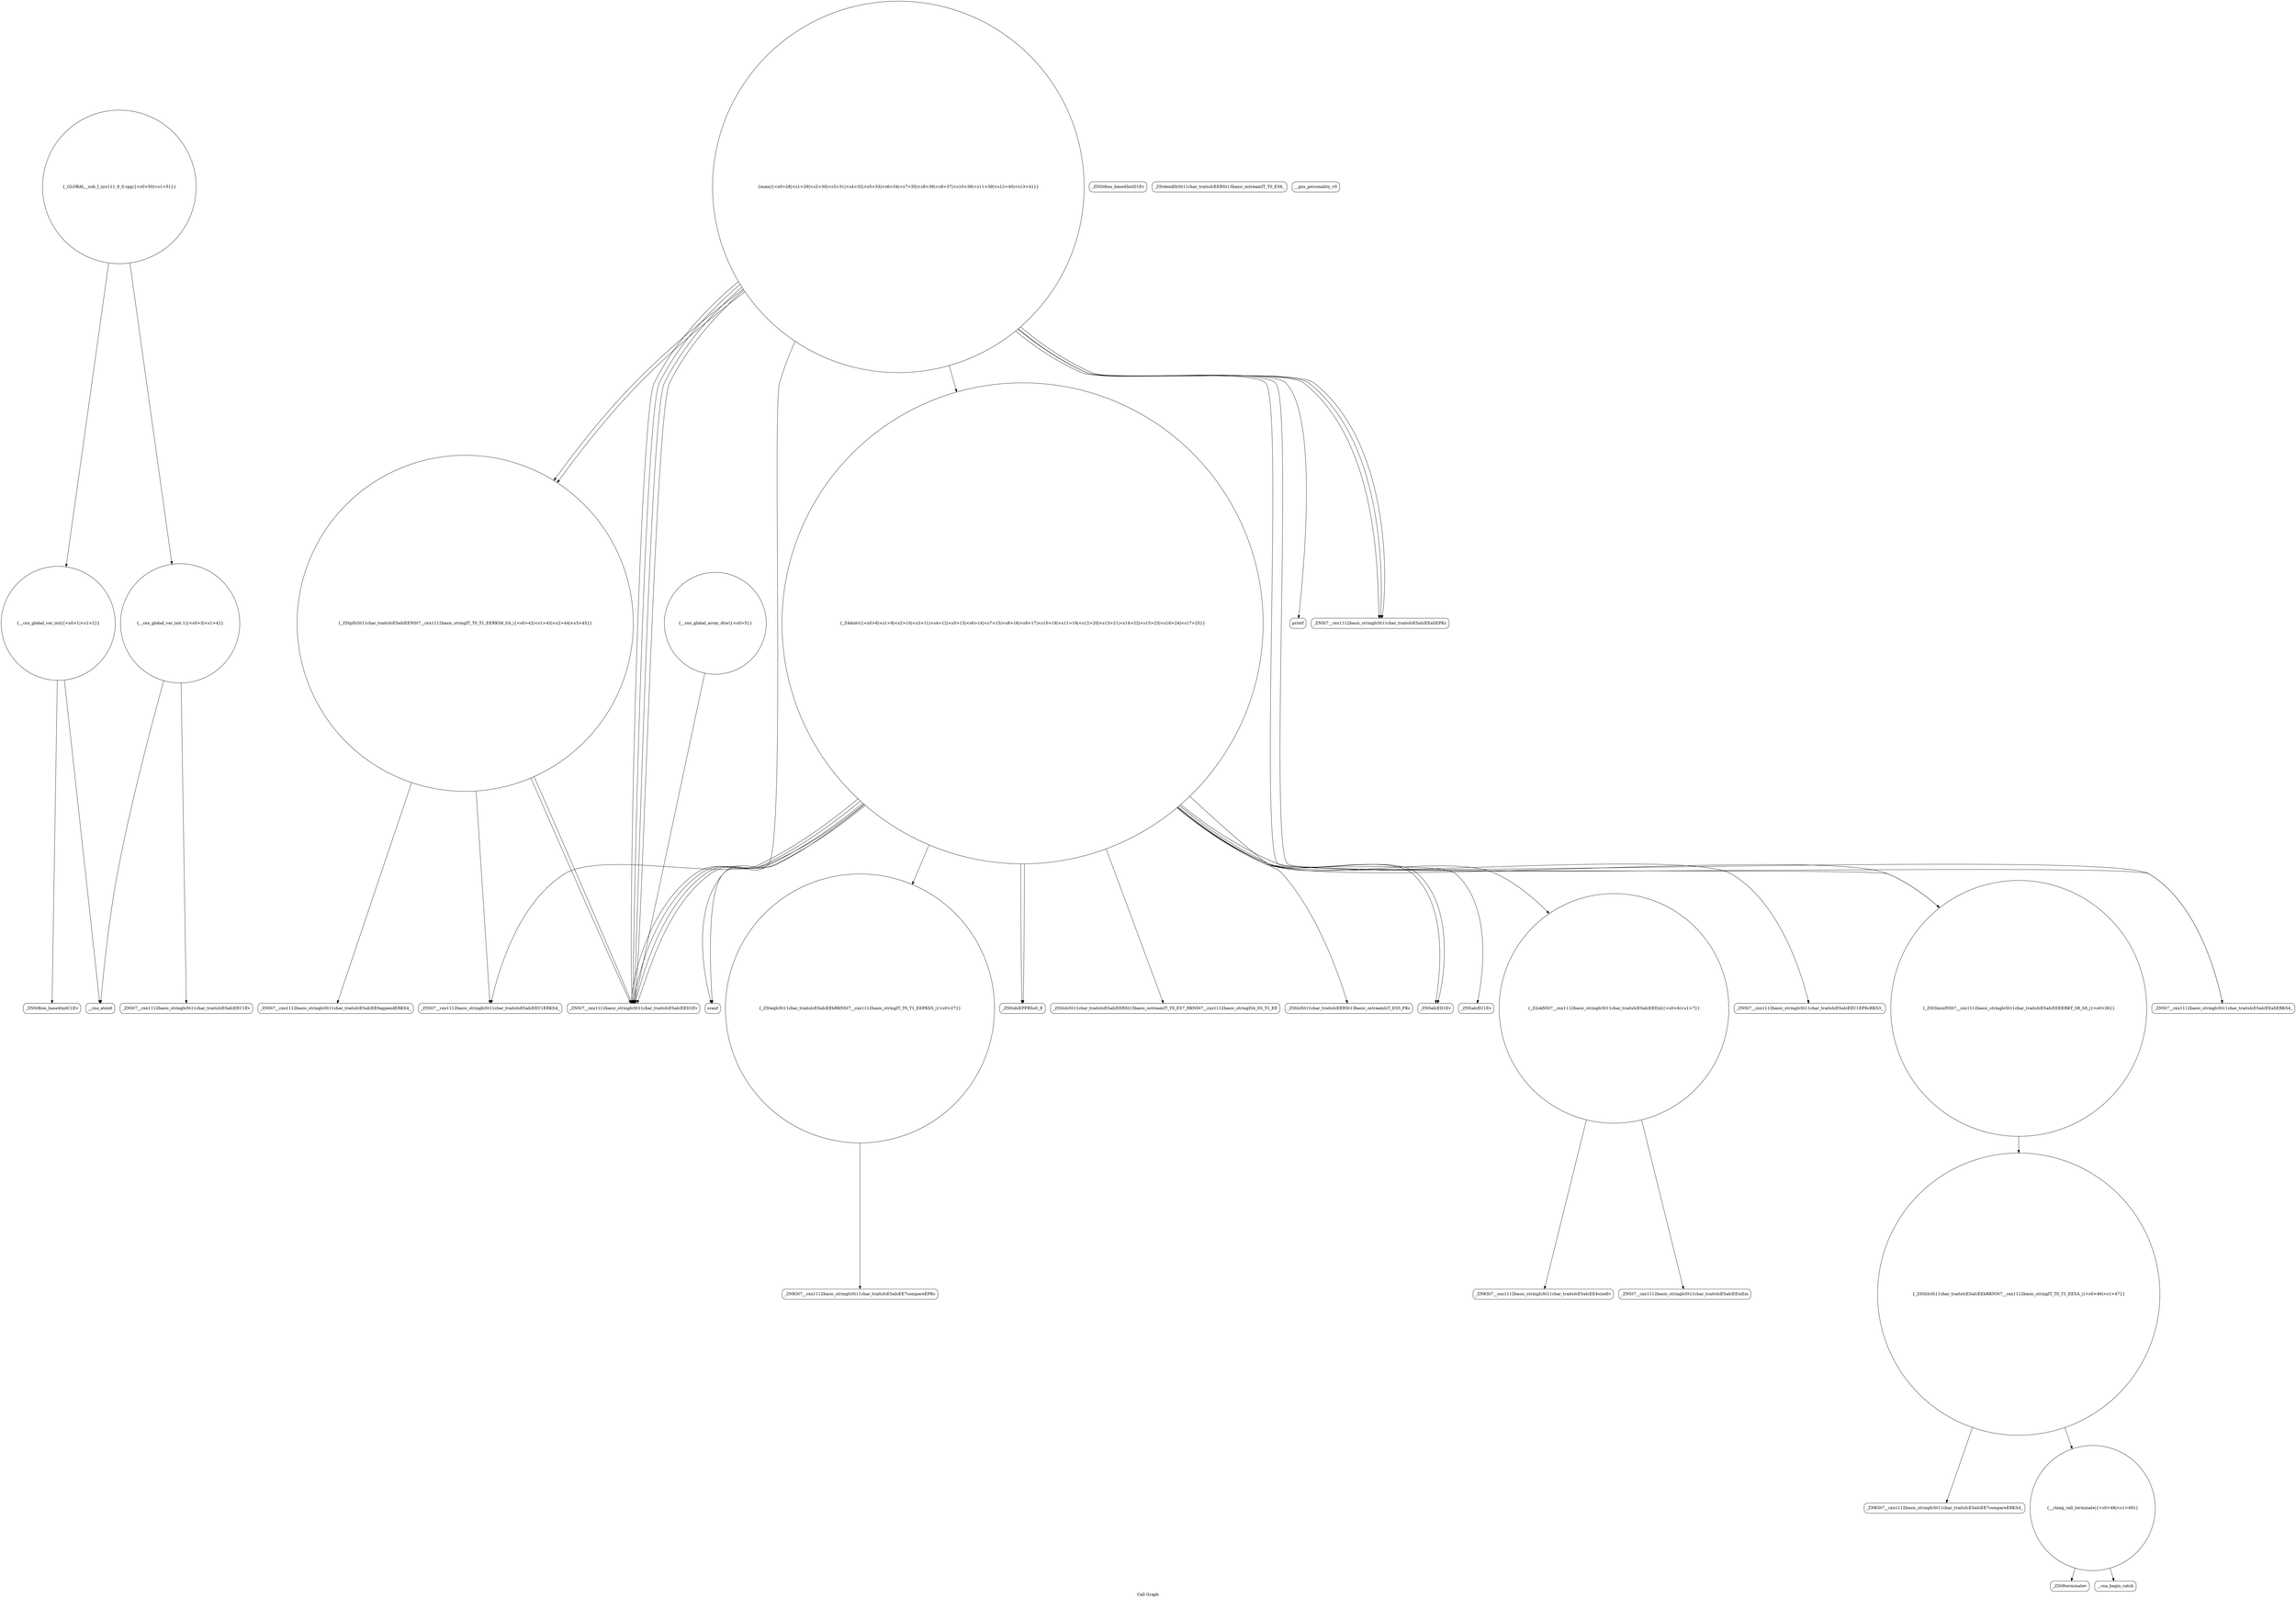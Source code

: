 digraph "Call Graph" {
	label="Call Graph";

	Node0x562676fa0870 [shape=record,shape=circle,label="{__cxx_global_var_init|{<s0>1|<s1>2}}"];
	Node0x562676fa0870:s0 -> Node0x562676fa0d00[color=black];
	Node0x562676fa0870:s1 -> Node0x562676fa0e00[color=black];
	Node0x562676fa1980 [shape=record,shape=Mrecord,label="{_ZNSt7__cxx1112basic_stringIcSt11char_traitsIcESaIcEEaSEPKc}"];
	Node0x562676fa1000 [shape=record,shape=Mrecord,label="{_ZNSt7__cxx1112basic_stringIcSt11char_traitsIcESaIcEED1Ev}"];
	Node0x562676fa1d00 [shape=record,shape=Mrecord,label="{_ZSt9terminatev}"];
	Node0x562676fa1380 [shape=record,shape=Mrecord,label="{_ZNSt7__cxx1112basic_stringIcSt11char_traitsIcESaIcEEC1EPKcRKS3_}"];
	Node0x562676fa1700 [shape=record,shape=Mrecord,label="{_ZStlsISt11char_traitsIcEERSt13basic_ostreamIcT_ES5_PKc}"];
	Node0x562676fa0d80 [shape=record,shape=Mrecord,label="{_ZNSt8ios_base4InitD1Ev}"];
	Node0x562676fa1a80 [shape=record,shape=Mrecord,label="{printf}"];
	Node0x562676fa1100 [shape=record,shape=Mrecord,label="{_ZNKSt7__cxx1112basic_stringIcSt11char_traitsIcESaIcEE4sizeEv}"];
	Node0x562676fa1e00 [shape=record,shape=Mrecord,label="{_ZNSt7__cxx1112basic_stringIcSt11char_traitsIcESaIcEE6appendERKS4_}"];
	Node0x562676fa1480 [shape=record,shape=Mrecord,label="{_ZNSaIcED1Ev}"];
	Node0x562676fa1800 [shape=record,shape=Mrecord,label="{_ZSt4endlIcSt11char_traitsIcEERSt13basic_ostreamIT_T0_ES6_}"];
	Node0x562676fa0e80 [shape=record,shape=circle,label="{__cxx_global_var_init.1|{<s0>3|<s1>4}}"];
	Node0x562676fa0e80:s0 -> Node0x562676fa0f00[color=black];
	Node0x562676fa0e80:s1 -> Node0x562676fa0e00[color=black];
	Node0x562676fa1b80 [shape=record,shape=Mrecord,label="{_ZNKSt7__cxx1112basic_stringIcSt11char_traitsIcESaIcEE7compareERKS4_}"];
	Node0x562676fa1200 [shape=record,shape=circle,label="{_Z4doitv|{<s0>8|<s1>9|<s2>10|<s3>11|<s4>12|<s5>13|<s6>14|<s7>15|<s8>16|<s9>17|<s10>18|<s11>19|<s12>20|<s13>21|<s14>22|<s15>23|<s16>24|<s17>25}}"];
	Node0x562676fa1200:s0 -> Node0x562676fa1280[color=black];
	Node0x562676fa1200:s1 -> Node0x562676fa1300[color=black];
	Node0x562676fa1200:s2 -> Node0x562676fa1380[color=black];
	Node0x562676fa1200:s3 -> Node0x562676fa1480[color=black];
	Node0x562676fa1200:s4 -> Node0x562676fa1500[color=black];
	Node0x562676fa1200:s5 -> Node0x562676fa1080[color=black];
	Node0x562676fa1200:s6 -> Node0x562676fa1000[color=black];
	Node0x562676fa1200:s7 -> Node0x562676fa1580[color=black];
	Node0x562676fa1200:s8 -> Node0x562676fa1600[color=black];
	Node0x562676fa1200:s9 -> Node0x562676fa1480[color=black];
	Node0x562676fa1200:s10 -> Node0x562676fa1000[color=black];
	Node0x562676fa1200:s11 -> Node0x562676fa1680[color=black];
	Node0x562676fa1200:s12 -> Node0x562676fa1700[color=black];
	Node0x562676fa1200:s13 -> Node0x562676fa1780[color=black];
	Node0x562676fa1200:s14 -> Node0x562676fa1880[color=black];
	Node0x562676fa1200:s15 -> Node0x562676fa1780[color=black];
	Node0x562676fa1200:s16 -> Node0x562676fa1000[color=black];
	Node0x562676fa1200:s17 -> Node0x562676fa1000[color=black];
	Node0x562676fa1580 [shape=record,shape=circle,label="{_ZSt3minINSt7__cxx1112basic_stringIcSt11char_traitsIcESaIcEEEERKT_S8_S8_|{<s0>26}}"];
	Node0x562676fa1580:s0 -> Node0x562676fa1b00[color=black];
	Node0x562676fa1900 [shape=record,shape=circle,label="{main|{<s0>28|<s1>29|<s2>30|<s3>31|<s4>32|<s5>33|<s6>34|<s7>35|<s8>36|<s9>37|<s10>38|<s11>39|<s12>40|<s13>41}}"];
	Node0x562676fa1900:s0 -> Node0x562676fa1980[color=black];
	Node0x562676fa1900:s1 -> Node0x562676fa1980[color=black];
	Node0x562676fa1900:s2 -> Node0x562676fa1980[color=black];
	Node0x562676fa1900:s3 -> Node0x562676fa1a00[color=black];
	Node0x562676fa1900:s4 -> Node0x562676fa1a00[color=black];
	Node0x562676fa1900:s5 -> Node0x562676fa1580[color=black];
	Node0x562676fa1900:s6 -> Node0x562676fa1600[color=black];
	Node0x562676fa1900:s7 -> Node0x562676fa1000[color=black];
	Node0x562676fa1900:s8 -> Node0x562676fa1000[color=black];
	Node0x562676fa1900:s9 -> Node0x562676fa1000[color=black];
	Node0x562676fa1900:s10 -> Node0x562676fa1000[color=black];
	Node0x562676fa1900:s11 -> Node0x562676fa1280[color=black];
	Node0x562676fa1900:s12 -> Node0x562676fa1a80[color=black];
	Node0x562676fa1900:s13 -> Node0x562676fa1200[color=black];
	Node0x562676fa0f80 [shape=record,shape=circle,label="{__cxx_global_array_dtor|{<s0>5}}"];
	Node0x562676fa0f80:s0 -> Node0x562676fa1000[color=black];
	Node0x562676fa1c80 [shape=record,shape=Mrecord,label="{__cxa_begin_catch}"];
	Node0x562676fa1300 [shape=record,shape=Mrecord,label="{_ZNSaIcEC1Ev}"];
	Node0x562676fa1680 [shape=record,shape=circle,label="{_ZSteqIcSt11char_traitsIcESaIcEEbRKNSt7__cxx1112basic_stringIT_T0_T1_EEPKS5_|{<s0>27}}"];
	Node0x562676fa1680:s0 -> Node0x562676fa1d80[color=black];
	Node0x562676fa0d00 [shape=record,shape=Mrecord,label="{_ZNSt8ios_base4InitC1Ev}"];
	Node0x562676fa1a00 [shape=record,shape=circle,label="{_ZStplIcSt11char_traitsIcESaIcEENSt7__cxx1112basic_stringIT_T0_T1_EERKS8_SA_|{<s0>42|<s1>43|<s2>44|<s3>45}}"];
	Node0x562676fa1a00:s0 -> Node0x562676fa1500[color=black];
	Node0x562676fa1a00:s1 -> Node0x562676fa1e00[color=black];
	Node0x562676fa1a00:s2 -> Node0x562676fa1000[color=black];
	Node0x562676fa1a00:s3 -> Node0x562676fa1000[color=black];
	Node0x562676fa1080 [shape=record,shape=circle,label="{_Z2okNSt7__cxx1112basic_stringIcSt11char_traitsIcESaIcEEEiii|{<s0>6|<s1>7}}"];
	Node0x562676fa1080:s0 -> Node0x562676fa1100[color=black];
	Node0x562676fa1080:s1 -> Node0x562676fa1180[color=black];
	Node0x562676fa1d80 [shape=record,shape=Mrecord,label="{_ZNKSt7__cxx1112basic_stringIcSt11char_traitsIcESaIcEE7compareEPKc}"];
	Node0x562676fa1400 [shape=record,shape=Mrecord,label="{__gxx_personality_v0}"];
	Node0x562676fa1780 [shape=record,shape=Mrecord,label="{_ZNSolsEPFRSoS_E}"];
	Node0x562676fa0e00 [shape=record,shape=Mrecord,label="{__cxa_atexit}"];
	Node0x562676fa1b00 [shape=record,shape=circle,label="{_ZStltIcSt11char_traitsIcESaIcEEbRKNSt7__cxx1112basic_stringIT_T0_T1_EESA_|{<s0>46|<s1>47}}"];
	Node0x562676fa1b00:s0 -> Node0x562676fa1b80[color=black];
	Node0x562676fa1b00:s1 -> Node0x562676fa1c00[color=black];
	Node0x562676fa1180 [shape=record,shape=Mrecord,label="{_ZNSt7__cxx1112basic_stringIcSt11char_traitsIcESaIcEEixEm}"];
	Node0x562676fa1e80 [shape=record,shape=circle,label="{_GLOBAL__sub_I_xyz111_0_0.cpp|{<s0>50|<s1>51}}"];
	Node0x562676fa1e80:s0 -> Node0x562676fa0870[color=black];
	Node0x562676fa1e80:s1 -> Node0x562676fa0e80[color=black];
	Node0x562676fa1500 [shape=record,shape=Mrecord,label="{_ZNSt7__cxx1112basic_stringIcSt11char_traitsIcESaIcEEC1ERKS4_}"];
	Node0x562676fa1880 [shape=record,shape=Mrecord,label="{_ZStlsIcSt11char_traitsIcESaIcEERSt13basic_ostreamIT_T0_ES7_RKNSt7__cxx1112basic_stringIS4_S5_T1_EE}"];
	Node0x562676fa0f00 [shape=record,shape=Mrecord,label="{_ZNSt7__cxx1112basic_stringIcSt11char_traitsIcESaIcEEC1Ev}"];
	Node0x562676fa1c00 [shape=record,shape=circle,label="{__clang_call_terminate|{<s0>48|<s1>49}}"];
	Node0x562676fa1c00:s0 -> Node0x562676fa1c80[color=black];
	Node0x562676fa1c00:s1 -> Node0x562676fa1d00[color=black];
	Node0x562676fa1280 [shape=record,shape=Mrecord,label="{scanf}"];
	Node0x562676fa1600 [shape=record,shape=Mrecord,label="{_ZNSt7__cxx1112basic_stringIcSt11char_traitsIcESaIcEEaSERKS4_}"];
}
